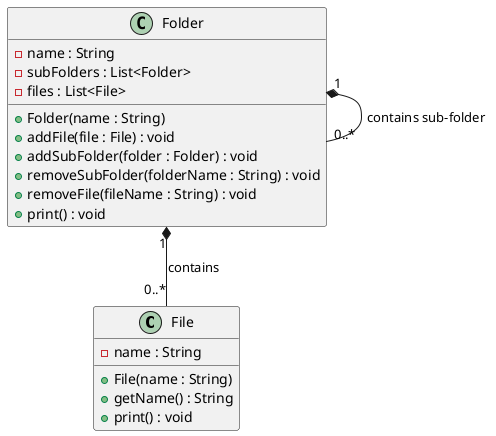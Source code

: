 @startuml
class File {
  -name : String
  +File(name : String)
  +getName() : String
  +print() : void
}

class Folder {
  -name : String
  -subFolders : List<Folder>
  -files : List<File>
  +Folder(name : String)
  +addFile(file : File) : void
  +addSubFolder(folder : Folder) : void
  +removeSubFolder(folderName : String) : void
  +removeFile(fileName : String) : void
  +print() : void
}

Folder "1" *-- "0..*" File : contains
Folder "1" *-- "0..*" Folder : contains sub-folder
@enduml

